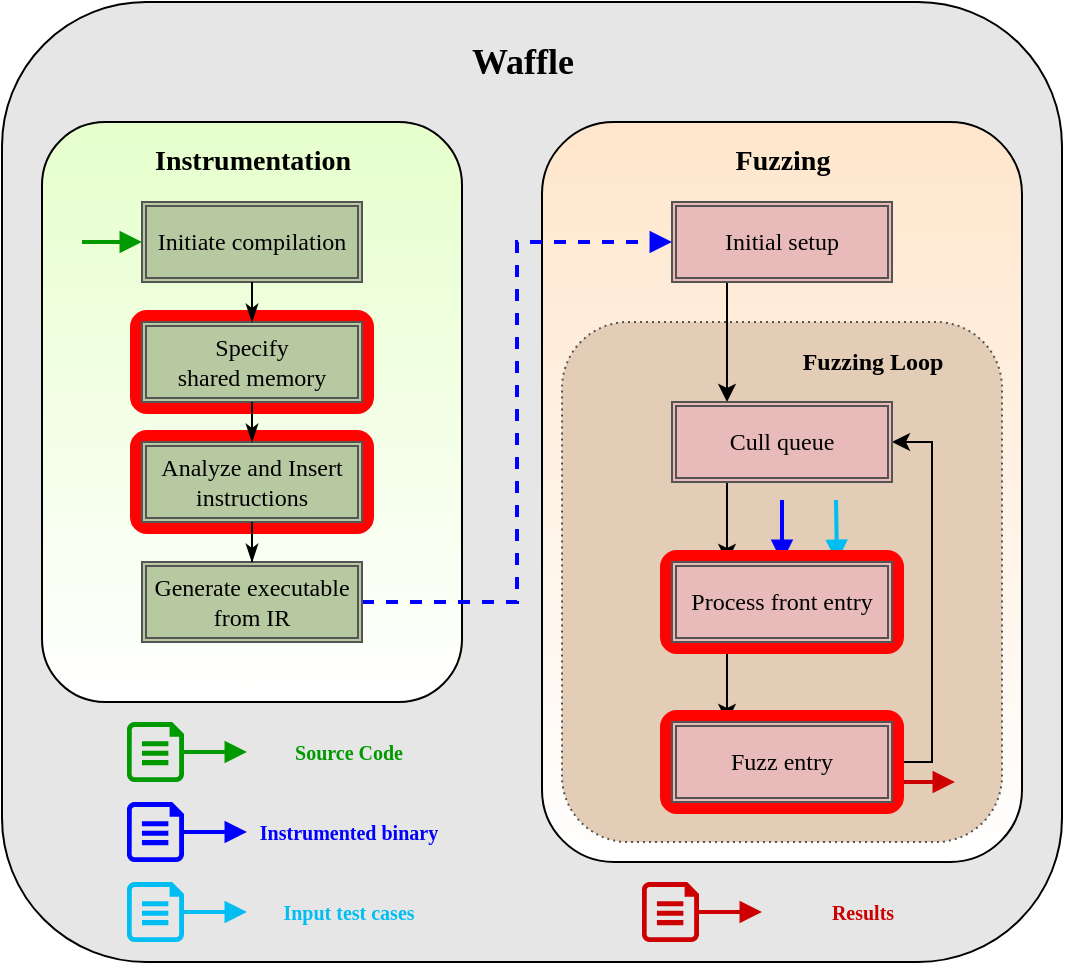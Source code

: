 <mxfile>
    <diagram id="CwqIJhX3pIehWAISivcS" name="Page-1">
        <mxGraphModel dx="352" dy="309" grid="1" gridSize="10" guides="1" tooltips="1" connect="1" arrows="1" fold="1" page="1" pageScale="1" pageWidth="827" pageHeight="1169" math="0" shadow="0">
            <root>
                <mxCell id="0"/>
                <mxCell id="1" parent="0"/>
                <mxCell id="2" value="" style="rounded=1;whiteSpace=wrap;html=1;fontFamily=Georgia;fontSize=12;fillColor=#E6E6E6;" parent="1" vertex="1">
                    <mxGeometry x="70" y="20" width="530" height="480" as="geometry"/>
                </mxCell>
                <mxCell id="5" value="" style="rounded=1;whiteSpace=wrap;html=1;fontFamily=Georgia;fontSize=12;fillColor=#FFE6CC;gradientColor=#ffffff;" parent="1" vertex="1">
                    <mxGeometry x="340" y="80" width="240" height="370" as="geometry"/>
                </mxCell>
                <mxCell id="4" value="" style="rounded=1;whiteSpace=wrap;html=1;fontFamily=Georgia;fontSize=12;fillColor=#E6FFCC;gradientColor=#ffffff;" parent="1" vertex="1">
                    <mxGeometry x="90" y="80" width="210" height="290" as="geometry"/>
                </mxCell>
                <mxCell id="6" value="&lt;span style=&quot;font-size: 14px&quot;&gt;&lt;b&gt;Instrumentation&lt;/b&gt;&lt;/span&gt;" style="text;html=1;align=center;verticalAlign=middle;resizable=0;points=[];autosize=1;fontSize=12;fontFamily=Georgia;" parent="1" vertex="1">
                    <mxGeometry x="140" y="90" width="110" height="20" as="geometry"/>
                </mxCell>
                <mxCell id="14" value="Initiate compilation" style="shape=ext;double=1;rounded=0;whiteSpace=wrap;html=1;strokeColor=#545454;strokeWidth=1;fontFamily=Georgia;fontSize=12;fillColor=#B6C9A1;" parent="1" vertex="1">
                    <mxGeometry x="140" y="120" width="110" height="40" as="geometry"/>
                </mxCell>
                <mxCell id="54" value="" style="rounded=1;whiteSpace=wrap;html=1;strokeColor=#545454;strokeWidth=1;fontFamily=Georgia;fontSize=12;dashed=1;dashPattern=1 2;fillColor=#E3CDB6;" parent="1" vertex="1">
                    <mxGeometry x="350" y="180" width="220" height="260" as="geometry"/>
                </mxCell>
                <mxCell id="7" value="&lt;b&gt;&lt;font style=&quot;font-size: 14px&quot;&gt;Fuzzing&lt;/font&gt;&lt;/b&gt;" style="text;html=1;align=center;verticalAlign=middle;resizable=0;points=[];autosize=1;fontSize=12;fontFamily=Georgia;" parent="1" vertex="1">
                    <mxGeometry x="430" y="90" width="60" height="20" as="geometry"/>
                </mxCell>
                <mxCell id="87" style="edgeStyle=orthogonalEdgeStyle;rounded=0;orthogonalLoop=1;jettySize=auto;html=1;exitX=0.25;exitY=1;exitDx=0;exitDy=0;entryX=0.25;entryY=0;entryDx=0;entryDy=0;" parent="1" source="31" target="45" edge="1">
                    <mxGeometry relative="1" as="geometry"/>
                </mxCell>
                <mxCell id="31" value="Initial setup" style="shape=ext;double=1;rounded=0;whiteSpace=wrap;html=1;strokeColor=#545454;strokeWidth=1;fontFamily=Georgia;fontSize=12;fillColor=#E8BABA;" parent="1" vertex="1">
                    <mxGeometry x="405" y="120" width="110" height="40" as="geometry"/>
                </mxCell>
                <mxCell id="55" value="&lt;font size=&quot;1&quot;&gt;&lt;b style=&quot;font-size: 12px&quot;&gt;Fuzzing Loop&lt;/b&gt;&lt;/font&gt;" style="text;html=1;align=center;verticalAlign=middle;resizable=0;points=[];autosize=1;fontSize=12;fontFamily=Georgia;" parent="1" vertex="1">
                    <mxGeometry x="460" y="190" width="90" height="20" as="geometry"/>
                </mxCell>
                <mxCell id="3" value="&lt;b&gt;&lt;font style=&quot;font-size: 18px&quot;&gt;Waffle&lt;/font&gt;&lt;/b&gt;" style="text;html=1;align=center;verticalAlign=middle;resizable=0;points=[];autosize=1;fontFamily=Georgia;fontSize=12;" parent="1" vertex="1">
                    <mxGeometry x="295" y="40" width="70" height="20" as="geometry"/>
                </mxCell>
                <mxCell id="78" style="edgeStyle=orthogonalEdgeStyle;rounded=0;orthogonalLoop=1;jettySize=auto;html=1;exitX=1;exitY=0.5;exitDx=0;exitDy=0;entryX=0;entryY=0.5;entryDx=0;entryDy=0;endArrow=block;endFill=1;strokeWidth=2;fontFamily=Georgia;fontSize=12;dashed=1;strokeColor=#0000FF;" parent="1" source="29" target="31" edge="1">
                    <mxGeometry relative="1" as="geometry"/>
                </mxCell>
                <mxCell id="80" value="" style="endArrow=block;html=1;strokeWidth=2;fontFamily=Georgia;fontSize=12;endFill=1;entryX=0;entryY=0.5;entryDx=0;entryDy=0;strokeColor=#009900;" parent="1" target="14" edge="1">
                    <mxGeometry width="50" height="50" relative="1" as="geometry">
                        <mxPoint x="110" y="140" as="sourcePoint"/>
                        <mxPoint x="121.5" y="139.58" as="targetPoint"/>
                    </mxGeometry>
                </mxCell>
                <mxCell id="90" style="edgeStyle=orthogonalEdgeStyle;rounded=0;orthogonalLoop=1;jettySize=auto;html=1;exitX=1;exitY=0.5;exitDx=0;exitDy=0;entryX=1;entryY=0.5;entryDx=0;entryDy=0;" parent="1" source="34" target="45" edge="1">
                    <mxGeometry relative="1" as="geometry"/>
                </mxCell>
                <mxCell id="89" style="edgeStyle=orthogonalEdgeStyle;rounded=0;orthogonalLoop=1;jettySize=auto;html=1;exitX=0.25;exitY=1;exitDx=0;exitDy=0;entryX=0.25;entryY=0;entryDx=0;entryDy=0;" parent="1" source="44" target="34" edge="1">
                    <mxGeometry relative="1" as="geometry"/>
                </mxCell>
                <mxCell id="88" style="edgeStyle=orthogonalEdgeStyle;rounded=0;orthogonalLoop=1;jettySize=auto;html=1;exitX=0.25;exitY=1;exitDx=0;exitDy=0;entryX=0.25;entryY=0;entryDx=0;entryDy=0;" parent="1" source="45" target="44" edge="1">
                    <mxGeometry relative="1" as="geometry"/>
                </mxCell>
                <mxCell id="45" value="Cull queue" style="shape=ext;double=1;rounded=0;whiteSpace=wrap;html=1;strokeColor=#545454;strokeWidth=1;fontFamily=Georgia;fontSize=12;fillColor=#E8BABA;" parent="1" vertex="1">
                    <mxGeometry x="405" y="220" width="110" height="40" as="geometry"/>
                </mxCell>
                <mxCell id="79" value="" style="endArrow=block;html=1;strokeWidth=2;fontFamily=Georgia;fontSize=12;strokeColor=#00BEF2;endFill=1;entryX=0.75;entryY=0;entryDx=0;entryDy=0;" parent="1" target="44" edge="1">
                    <mxGeometry width="50" height="50" relative="1" as="geometry">
                        <mxPoint x="487" y="269" as="sourcePoint"/>
                        <mxPoint x="380" y="332.5" as="targetPoint"/>
                    </mxGeometry>
                </mxCell>
                <mxCell id="81" value="" style="endArrow=block;html=1;strokeWidth=2;fontFamily=Georgia;fontSize=12;endFill=1;entryX=0.5;entryY=0;entryDx=0;entryDy=0;strokeColor=#0000FF;" parent="1" target="44" edge="1">
                    <mxGeometry width="50" height="50" relative="1" as="geometry">
                        <mxPoint x="460" y="269" as="sourcePoint"/>
                        <mxPoint x="380" y="299.31" as="targetPoint"/>
                    </mxGeometry>
                </mxCell>
                <mxCell id="92" value="" style="group" parent="1" vertex="1" connectable="0">
                    <mxGeometry x="132.5" y="420" width="160" height="30" as="geometry"/>
                </mxCell>
                <mxCell id="69" value="" style="verticalLabelPosition=bottom;html=1;verticalAlign=top;align=center;strokeColor=none;shape=mxgraph.azure.cloud_services_configuration_file;pointerEvents=1;dashed=1;dashPattern=1 2;fontFamily=Georgia;fontSize=12;fillColor=#0000FF;" parent="92" vertex="1">
                    <mxGeometry width="28.5" height="30" as="geometry"/>
                </mxCell>
                <mxCell id="73" value="" style="endArrow=block;html=1;strokeWidth=2;fontFamily=Georgia;fontSize=12;exitX=1;exitY=0.5;exitDx=0;exitDy=0;exitPerimeter=0;strokeColor=#0000FF;endFill=1;" parent="92" source="69" edge="1">
                    <mxGeometry width="50" height="50" relative="1" as="geometry">
                        <mxPoint x="50" y="10" as="sourcePoint"/>
                        <mxPoint x="60" y="15" as="targetPoint"/>
                    </mxGeometry>
                </mxCell>
                <mxCell id="76" value="&lt;font color=&quot;#0000ff&quot; size=&quot;1&quot;&gt;&lt;b&gt;Instrumented binary&lt;/b&gt;&lt;/font&gt;" style="text;html=1;align=center;verticalAlign=middle;resizable=0;points=[];autosize=1;fontSize=12;fontFamily=Georgia;" parent="92" vertex="1">
                    <mxGeometry x="60" y="5" width="100" height="20" as="geometry"/>
                </mxCell>
                <mxCell id="93" value="" style="group" parent="1" vertex="1" connectable="0">
                    <mxGeometry x="132.5" y="460" width="150" height="30" as="geometry"/>
                </mxCell>
                <mxCell id="60" value="" style="verticalLabelPosition=bottom;html=1;verticalAlign=top;align=center;strokeColor=none;shape=mxgraph.azure.cloud_services_configuration_file;pointerEvents=1;dashed=1;dashPattern=1 2;fontFamily=Georgia;fontSize=12;fillColor=#00BEF2;" parent="93" vertex="1">
                    <mxGeometry width="28.5" height="30" as="geometry"/>
                </mxCell>
                <mxCell id="72" value="" style="endArrow=block;html=1;strokeWidth=2;fontFamily=Georgia;fontSize=12;exitX=1;exitY=0.5;exitDx=0;exitDy=0;exitPerimeter=0;strokeColor=#00BEF2;endFill=1;" parent="93" source="60" edge="1">
                    <mxGeometry width="50" height="50" relative="1" as="geometry">
                        <mxPoint x="80" y="20" as="sourcePoint"/>
                        <mxPoint x="60" y="15" as="targetPoint"/>
                    </mxGeometry>
                </mxCell>
                <mxCell id="75" value="&lt;font color=&quot;#00bef2&quot; size=&quot;1&quot;&gt;&lt;b&gt;Input test cases&lt;/b&gt;&lt;/font&gt;" style="text;html=1;align=center;verticalAlign=middle;resizable=0;points=[];autosize=1;fontSize=12;fontFamily=Georgia;" parent="93" vertex="1">
                    <mxGeometry x="70" y="5" width="80" height="20" as="geometry"/>
                </mxCell>
                <mxCell id="95" value="" style="verticalLabelPosition=bottom;html=1;verticalAlign=top;align=center;strokeColor=none;shape=mxgraph.azure.cloud_services_configuration_file;pointerEvents=1;dashed=1;dashPattern=1 2;fontFamily=Georgia;fontSize=12;fillColor=#CC0000;" parent="1" vertex="1">
                    <mxGeometry x="390" y="460" width="28.5" height="30" as="geometry"/>
                </mxCell>
                <mxCell id="96" value="" style="endArrow=block;html=1;strokeWidth=2;fontFamily=Georgia;fontSize=12;exitX=1;exitY=0.5;exitDx=0;exitDy=0;exitPerimeter=0;endFill=1;strokeColor=#CC0000;" parent="1" source="95" edge="1">
                    <mxGeometry x="390" y="460" width="50" height="50" as="geometry">
                        <mxPoint x="470" y="480" as="sourcePoint"/>
                        <mxPoint x="450" y="475" as="targetPoint"/>
                    </mxGeometry>
                </mxCell>
                <mxCell id="97" value="&lt;font size=&quot;1&quot; color=&quot;#cc0000&quot;&gt;&lt;b&gt;Results&lt;/b&gt;&lt;/font&gt;" style="text;html=1;align=center;verticalAlign=middle;resizable=0;points=[];autosize=1;fontSize=12;fontFamily=Georgia;" parent="1" vertex="1">
                    <mxGeometry x="475" y="465" width="50" height="20" as="geometry"/>
                </mxCell>
                <mxCell id="101" value="" style="group" parent="1" vertex="1" connectable="0">
                    <mxGeometry x="132.5" y="380" width="145" height="30" as="geometry"/>
                </mxCell>
                <mxCell id="70" value="" style="verticalLabelPosition=bottom;html=1;verticalAlign=top;align=center;strokeColor=none;shape=mxgraph.azure.cloud_services_configuration_file;pointerEvents=1;dashed=1;dashPattern=1 2;fontFamily=Georgia;fontSize=12;fillColor=#009900;" parent="101" vertex="1">
                    <mxGeometry width="28.5" height="30" as="geometry"/>
                </mxCell>
                <mxCell id="74" value="" style="endArrow=block;html=1;strokeWidth=2;fontFamily=Georgia;fontSize=12;exitX=1;exitY=0.5;exitDx=0;exitDy=0;exitPerimeter=0;endFill=1;strokeColor=#009900;" parent="101" source="70" edge="1">
                    <mxGeometry width="50" height="50" as="geometry">
                        <mxPoint x="48.5" y="14.66" as="sourcePoint"/>
                        <mxPoint x="60" y="15" as="targetPoint"/>
                    </mxGeometry>
                </mxCell>
                <mxCell id="77" value="&lt;b style=&quot;font-size: x-small&quot;&gt;&lt;font color=&quot;#009900&quot;&gt;Source Code&lt;/font&gt;&lt;/b&gt;" style="text;html=1;align=center;verticalAlign=middle;resizable=0;points=[];autosize=1;fontSize=12;fontFamily=Georgia;" parent="101" vertex="1">
                    <mxGeometry x="75" y="5" width="70" height="20" as="geometry"/>
                </mxCell>
                <mxCell id="103" value="" style="endArrow=block;html=1;strokeWidth=2;fontFamily=Georgia;fontSize=12;exitX=1;exitY=0.5;exitDx=0;exitDy=0;exitPerimeter=0;endFill=1;strokeColor=#CC0000;" parent="1" edge="1">
                    <mxGeometry x="486.5" y="395" width="50" height="50" as="geometry">
                        <mxPoint x="515" y="410" as="sourcePoint"/>
                        <mxPoint x="546.5" y="410" as="targetPoint"/>
                    </mxGeometry>
                </mxCell>
                <mxCell id="104" value="" style="rounded=1;whiteSpace=wrap;html=1;strokeColor=#FF0303;strokeWidth=2;fillColor=#FF0303;" vertex="1" parent="1">
                    <mxGeometry x="135" y="175" width="120" height="50" as="geometry"/>
                </mxCell>
                <mxCell id="15" value="Specify&lt;br&gt;shared memory" style="shape=ext;double=1;rounded=0;whiteSpace=wrap;html=1;strokeColor=#545454;strokeWidth=1;fontFamily=Georgia;fontSize=12;fillColor=#B6C9A1;" parent="1" vertex="1">
                    <mxGeometry x="140" y="180" width="110" height="40" as="geometry"/>
                </mxCell>
                <mxCell id="106" value="" style="rounded=1;whiteSpace=wrap;html=1;strokeColor=#FF0303;strokeWidth=2;fillColor=#FF0303;" vertex="1" parent="1">
                    <mxGeometry x="135" y="235" width="120" height="50" as="geometry"/>
                </mxCell>
                <mxCell id="24" value="Analyze and Insert instructions" style="shape=ext;double=1;rounded=0;whiteSpace=wrap;html=1;strokeColor=#545454;strokeWidth=1;fontFamily=Georgia;fontSize=12;fillColor=#B6C9A1;" parent="1" vertex="1">
                    <mxGeometry x="140" y="240" width="110" height="40" as="geometry"/>
                </mxCell>
                <mxCell id="29" value="Generate executable from IR" style="shape=ext;double=1;rounded=0;whiteSpace=wrap;html=1;strokeColor=#545454;strokeWidth=1;fontFamily=Georgia;fontSize=12;fillColor=#B6C9A1;" parent="1" vertex="1">
                    <mxGeometry x="140" y="300" width="110" height="40" as="geometry"/>
                </mxCell>
                <mxCell id="108" value="" style="rounded=1;whiteSpace=wrap;html=1;strokeColor=#FF0303;strokeWidth=2;fillColor=#FF0303;" vertex="1" parent="1">
                    <mxGeometry x="400" y="375" width="120" height="50" as="geometry"/>
                </mxCell>
                <mxCell id="34" value="Fuzz entry" style="shape=ext;double=1;rounded=0;whiteSpace=wrap;html=1;strokeColor=#545454;strokeWidth=1;fontFamily=Georgia;fontSize=12;fillColor=#E8BABA;" parent="1" vertex="1">
                    <mxGeometry x="405" y="380" width="110" height="40" as="geometry"/>
                </mxCell>
                <mxCell id="28" style="edgeStyle=orthogonalEdgeStyle;rounded=0;orthogonalLoop=1;jettySize=auto;html=1;exitX=0.5;exitY=1;exitDx=0;exitDy=0;entryX=0.5;entryY=0;entryDx=0;entryDy=0;fontFamily=Georgia;fontSize=12;endArrow=classicThin;endFill=1;" parent="1" source="15" target="24" edge="1">
                    <mxGeometry x="90" y="80" as="geometry"/>
                </mxCell>
                <mxCell id="25" style="edgeStyle=orthogonalEdgeStyle;rounded=0;orthogonalLoop=1;jettySize=auto;html=1;exitX=0.5;exitY=1;exitDx=0;exitDy=0;entryX=0.5;entryY=0;entryDx=0;entryDy=0;fontFamily=Georgia;fontSize=12;endArrow=classicThin;endFill=1;" parent="1" source="14" target="15" edge="1">
                    <mxGeometry x="90" y="80" as="geometry"/>
                </mxCell>
                <mxCell id="30" style="edgeStyle=orthogonalEdgeStyle;rounded=0;orthogonalLoop=1;jettySize=auto;html=1;exitX=0.5;exitY=1;exitDx=0;exitDy=0;fontFamily=Georgia;fontSize=12;endArrow=classicThin;endFill=1;" parent="1" source="24" target="29" edge="1">
                    <mxGeometry x="90" y="80" as="geometry"/>
                </mxCell>
                <mxCell id="109" value="" style="rounded=1;whiteSpace=wrap;html=1;strokeColor=#FF0303;strokeWidth=2;fillColor=#FF0303;" vertex="1" parent="1">
                    <mxGeometry x="400" y="295" width="120" height="50" as="geometry"/>
                </mxCell>
                <mxCell id="44" value="Process front entry" style="shape=ext;double=1;rounded=0;whiteSpace=wrap;html=1;strokeColor=#545454;strokeWidth=1;fontFamily=Georgia;fontSize=12;fillColor=#E8BABA;" parent="1" vertex="1">
                    <mxGeometry x="405" y="300" width="110" height="40" as="geometry"/>
                </mxCell>
            </root>
        </mxGraphModel>
    </diagram>
</mxfile>
